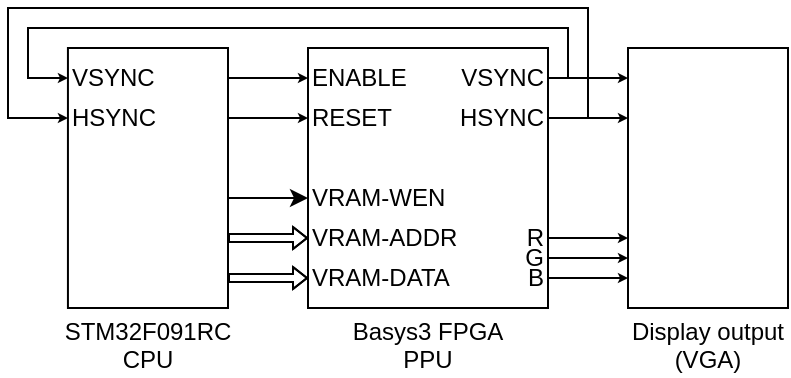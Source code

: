 <mxfile version="20.8.16" type="device" pages="3"><diagram name="level-1" id="DBE48RpXtx8JnoEt3ekA"><mxGraphModel dx="1414" dy="867" grid="1" gridSize="10" guides="1" tooltips="1" connect="1" arrows="1" fold="1" page="1" pageScale="1" pageWidth="850" pageHeight="1100" math="0" shadow="0"><root><mxCell id="0"/><mxCell id="1" parent="0"/><mxCell id="5yIttXtTu1TwYloN6E0H-1" value="Basys3 FPGA&lt;br&gt;PPU" style="rounded=0;whiteSpace=wrap;html=1;spacingLeft=-50;spacingRight=-50;spacing=0;labelPosition=center;verticalLabelPosition=bottom;align=center;verticalAlign=top;" parent="1" vertex="1"><mxGeometry x="160" y="30" width="120" height="130" as="geometry"/></mxCell><mxCell id="5yIttXtTu1TwYloN6E0H-2" value="Display output&lt;br&gt;(VGA)" style="rounded=0;whiteSpace=wrap;html=1;spacingLeft=-50;spacingRight=-50;spacing=0;labelPosition=center;verticalLabelPosition=bottom;align=center;verticalAlign=top;" parent="1" vertex="1"><mxGeometry x="320" y="30" width="80" height="130" as="geometry"/></mxCell><mxCell id="velpMuO1yKDRFmeNbPdJ-16" style="edgeStyle=orthogonalEdgeStyle;rounded=0;orthogonalLoop=1;jettySize=auto;html=1;endSize=2;" parent="1" source="5yIttXtTu1TwYloN6E0H-3" target="velpMuO1yKDRFmeNbPdJ-7" edge="1"><mxGeometry relative="1" as="geometry"><mxPoint x="150" y="50" as="targetPoint"/><Array as="points"><mxPoint x="130" y="45"/><mxPoint x="130" y="45"/></Array></mxGeometry></mxCell><mxCell id="velpMuO1yKDRFmeNbPdJ-18" style="edgeStyle=orthogonalEdgeStyle;rounded=0;orthogonalLoop=1;jettySize=auto;html=1;endSize=2;" parent="1" source="5yIttXtTu1TwYloN6E0H-3" target="velpMuO1yKDRFmeNbPdJ-9" edge="1"><mxGeometry relative="1" as="geometry"><Array as="points"><mxPoint x="140" y="65"/><mxPoint x="140" y="65"/></Array></mxGeometry></mxCell><mxCell id="KLAVmYYYXKE9ixAzbo6W-3" style="edgeStyle=orthogonalEdgeStyle;rounded=0;sketch=0;orthogonalLoop=1;jettySize=auto;html=1;shadow=0;startArrow=none;startFill=0;" parent="1" source="5yIttXtTu1TwYloN6E0H-3" target="KLAVmYYYXKE9ixAzbo6W-2" edge="1"><mxGeometry relative="1" as="geometry"><Array as="points"><mxPoint x="130" y="105"/><mxPoint x="130" y="105"/></Array></mxGeometry></mxCell><mxCell id="5yIttXtTu1TwYloN6E0H-3" value="STM32F091RC&lt;br&gt;CPU" style="rounded=0;whiteSpace=wrap;html=1;spacingLeft=-50;spacingRight=-50;spacing=0;labelPosition=center;verticalLabelPosition=bottom;align=center;verticalAlign=top;" parent="1" vertex="1"><mxGeometry x="39.97" y="30" width="80.03" height="130" as="geometry"/></mxCell><mxCell id="5yIttXtTu1TwYloN6E0H-18" value="" style="endArrow=classic;html=1;rounded=0;edgeStyle=orthogonalEdgeStyle;elbow=vertical;align=left;shape=flexArrow;width=4;startWidth=6;endWidth=6;endSize=2;startSize=3;" parent="1" source="5yIttXtTu1TwYloN6E0H-3" target="velpMuO1yKDRFmeNbPdJ-13" edge="1"><mxGeometry x="1" width="50" height="50" relative="1" as="geometry"><mxPoint x="110" y="370" as="sourcePoint"/><mxPoint x="220" y="390" as="targetPoint"/><Array as="points"><mxPoint x="140" y="145"/><mxPoint x="140" y="145"/></Array><mxPoint as="offset"/></mxGeometry></mxCell><mxCell id="velpMuO1yKDRFmeNbPdJ-4" value="VSYNC" style="text;html=1;strokeColor=none;fillColor=none;align=left;verticalAlign=middle;whiteSpace=wrap;rounded=0;spacing=0;spacingRight=0;spacingLeft=2;" parent="1" vertex="1"><mxGeometry x="39.97" y="40" width="10" height="10" as="geometry"/></mxCell><mxCell id="velpMuO1yKDRFmeNbPdJ-5" value="HSYNC" style="text;html=1;strokeColor=none;fillColor=none;align=left;verticalAlign=middle;whiteSpace=wrap;rounded=0;spacing=0;spacingRight=0;spacingLeft=2;" parent="1" vertex="1"><mxGeometry x="39.97" y="60" width="10" height="10" as="geometry"/></mxCell><mxCell id="velpMuO1yKDRFmeNbPdJ-19" style="edgeStyle=orthogonalEdgeStyle;rounded=0;orthogonalLoop=1;jettySize=auto;html=1;endSize=2;" parent="1" source="velpMuO1yKDRFmeNbPdJ-6" target="5yIttXtTu1TwYloN6E0H-2" edge="1"><mxGeometry relative="1" as="geometry"><Array as="points"><mxPoint x="310" y="45"/><mxPoint x="310" y="45"/></Array></mxGeometry></mxCell><mxCell id="velpMuO1yKDRFmeNbPdJ-24" style="edgeStyle=orthogonalEdgeStyle;rounded=0;orthogonalLoop=1;jettySize=auto;html=1;entryX=0;entryY=0.5;entryDx=0;entryDy=0;endSize=2;" parent="1" source="velpMuO1yKDRFmeNbPdJ-6" target="velpMuO1yKDRFmeNbPdJ-4" edge="1"><mxGeometry relative="1" as="geometry"><Array as="points"><mxPoint x="290" y="45"/><mxPoint x="290" y="20"/><mxPoint x="20" y="20"/><mxPoint x="20" y="45"/></Array></mxGeometry></mxCell><mxCell id="velpMuO1yKDRFmeNbPdJ-6" value="VSYNC" style="text;html=1;strokeColor=none;fillColor=none;align=right;verticalAlign=middle;whiteSpace=wrap;rounded=0;spacing=0;spacingRight=2;" parent="1" vertex="1"><mxGeometry x="270" y="40" width="10" height="10" as="geometry"/></mxCell><mxCell id="velpMuO1yKDRFmeNbPdJ-7" value="ENABLE" style="text;html=1;strokeColor=none;fillColor=none;align=left;verticalAlign=middle;whiteSpace=wrap;rounded=0;spacing=0;spacingRight=-50;spacingLeft=2;" parent="1" vertex="1"><mxGeometry x="160" y="40" height="10" as="geometry"/></mxCell><mxCell id="velpMuO1yKDRFmeNbPdJ-20" style="edgeStyle=orthogonalEdgeStyle;rounded=0;orthogonalLoop=1;jettySize=auto;html=1;endSize=2;" parent="1" source="velpMuO1yKDRFmeNbPdJ-8" target="5yIttXtTu1TwYloN6E0H-2" edge="1"><mxGeometry relative="1" as="geometry"><Array as="points"><mxPoint x="300" y="65"/><mxPoint x="300" y="65"/></Array></mxGeometry></mxCell><mxCell id="velpMuO1yKDRFmeNbPdJ-25" style="edgeStyle=orthogonalEdgeStyle;rounded=0;orthogonalLoop=1;jettySize=auto;html=1;entryX=0;entryY=0.5;entryDx=0;entryDy=0;endSize=2;" parent="1" source="velpMuO1yKDRFmeNbPdJ-8" target="velpMuO1yKDRFmeNbPdJ-5" edge="1"><mxGeometry relative="1" as="geometry"><Array as="points"><mxPoint x="300" y="65"/><mxPoint x="300" y="10"/><mxPoint x="10" y="10"/><mxPoint x="10" y="65"/></Array></mxGeometry></mxCell><mxCell id="velpMuO1yKDRFmeNbPdJ-8" value="HSYNC" style="text;html=1;strokeColor=none;fillColor=none;align=right;verticalAlign=middle;whiteSpace=wrap;rounded=0;spacing=0;spacingRight=2;" parent="1" vertex="1"><mxGeometry x="270" y="60" width="10" height="10" as="geometry"/></mxCell><mxCell id="velpMuO1yKDRFmeNbPdJ-9" value="RESET" style="text;html=1;strokeColor=none;fillColor=none;align=left;verticalAlign=middle;whiteSpace=wrap;rounded=0;spacing=0;spacingRight=-50;spacingLeft=2;" parent="1" vertex="1"><mxGeometry x="160" y="60" height="10" as="geometry"/></mxCell><mxCell id="velpMuO1yKDRFmeNbPdJ-22" style="edgeStyle=orthogonalEdgeStyle;rounded=0;orthogonalLoop=1;jettySize=auto;html=1;endSize=2;" parent="1" source="velpMuO1yKDRFmeNbPdJ-10" target="5yIttXtTu1TwYloN6E0H-2" edge="1"><mxGeometry relative="1" as="geometry"><Array as="points"><mxPoint x="300" y="135"/><mxPoint x="300" y="135"/></Array></mxGeometry></mxCell><mxCell id="velpMuO1yKDRFmeNbPdJ-10" value="G" style="text;html=1;strokeColor=none;fillColor=none;align=right;verticalAlign=middle;whiteSpace=wrap;rounded=0;spacing=0;spacingRight=2;" parent="1" vertex="1"><mxGeometry x="270" y="130" width="10" height="10" as="geometry"/></mxCell><mxCell id="velpMuO1yKDRFmeNbPdJ-11" value="VRAM-ADDR" style="text;html=1;strokeColor=none;fillColor=none;align=left;verticalAlign=middle;whiteSpace=wrap;rounded=0;spacing=0;spacingRight=-100;spacingLeft=2;" parent="1" vertex="1"><mxGeometry x="160" y="120" height="10" as="geometry"/></mxCell><mxCell id="velpMuO1yKDRFmeNbPdJ-23" style="edgeStyle=orthogonalEdgeStyle;rounded=0;orthogonalLoop=1;jettySize=auto;html=1;endSize=2;" parent="1" source="velpMuO1yKDRFmeNbPdJ-12" target="5yIttXtTu1TwYloN6E0H-2" edge="1"><mxGeometry relative="1" as="geometry"><Array as="points"><mxPoint x="300" y="145"/><mxPoint x="300" y="145"/></Array></mxGeometry></mxCell><mxCell id="velpMuO1yKDRFmeNbPdJ-12" value="B" style="text;html=1;strokeColor=none;fillColor=none;align=right;verticalAlign=middle;whiteSpace=wrap;rounded=0;spacing=0;spacingRight=2;" parent="1" vertex="1"><mxGeometry x="270" y="140" width="10" height="10" as="geometry"/></mxCell><mxCell id="velpMuO1yKDRFmeNbPdJ-13" value="VRAM-DATA" style="text;html=1;strokeColor=none;fillColor=none;align=left;verticalAlign=middle;whiteSpace=wrap;rounded=0;spacing=0;spacingRight=-100;spacingLeft=2;" parent="1" vertex="1"><mxGeometry x="160" y="140" height="10" as="geometry"/></mxCell><mxCell id="velpMuO1yKDRFmeNbPdJ-21" style="edgeStyle=orthogonalEdgeStyle;rounded=0;orthogonalLoop=1;jettySize=auto;html=1;endSize=2;" parent="1" source="velpMuO1yKDRFmeNbPdJ-14" target="5yIttXtTu1TwYloN6E0H-2" edge="1"><mxGeometry relative="1" as="geometry"><Array as="points"><mxPoint x="300" y="125"/><mxPoint x="300" y="125"/></Array></mxGeometry></mxCell><mxCell id="velpMuO1yKDRFmeNbPdJ-14" value="R" style="text;html=1;strokeColor=none;fillColor=none;align=right;verticalAlign=middle;whiteSpace=wrap;rounded=0;spacing=0;spacingRight=2;" parent="1" vertex="1"><mxGeometry x="270" y="120" width="10" height="10" as="geometry"/></mxCell><mxCell id="velpMuO1yKDRFmeNbPdJ-15" value="" style="endArrow=classic;html=1;rounded=0;edgeStyle=orthogonalEdgeStyle;elbow=vertical;align=left;shape=flexArrow;width=4;startWidth=6;endWidth=6;endSize=2;startSize=3;" parent="1" source="5yIttXtTu1TwYloN6E0H-3" target="velpMuO1yKDRFmeNbPdJ-11" edge="1"><mxGeometry x="1" width="50" height="50" relative="1" as="geometry"><mxPoint x="130.0" y="105.0" as="sourcePoint"/><mxPoint x="170.0" y="105.0" as="targetPoint"/><Array as="points"><mxPoint x="140" y="125"/><mxPoint x="140" y="125"/></Array><mxPoint as="offset"/></mxGeometry></mxCell><mxCell id="KLAVmYYYXKE9ixAzbo6W-2" value="VRAM-WEN" style="text;html=1;strokeColor=none;fillColor=none;align=left;verticalAlign=middle;whiteSpace=wrap;rounded=0;spacing=0;spacingRight=-100;spacingLeft=2;" parent="1" vertex="1"><mxGeometry x="160" y="100" height="10" as="geometry"/></mxCell></root></mxGraphModel></diagram><diagram id="MdQQJuunD4ehtDpxKxax" name="level-2"><mxGraphModel dx="975" dy="598" grid="1" gridSize="10" guides="1" tooltips="1" connect="1" arrows="1" fold="1" page="1" pageScale="1" pageWidth="850" pageHeight="1100" math="0" shadow="0"><root><mxCell id="0"/><mxCell id="1" parent="0"/><mxCell id="5Cf9vH4vzOKvy5ulrHjL-83" value="pipeline stage 1 (2 CLK)" style="endArrow=none;html=1;rounded=0;shadow=0;dashed=1;sketch=0;labelPosition=right;verticalLabelPosition=middle;align=right;verticalAlign=bottom;opacity=50;" parent="1" edge="1"><mxGeometry x="1" width="50" height="50" relative="1" as="geometry"><mxPoint y="130" as="sourcePoint"/><mxPoint x="620" y="130" as="targetPoint"/><mxPoint as="offset"/></mxGeometry></mxCell><mxCell id="5Cf9vH4vzOKvy5ulrHjL-87" value="pipeline stage 2 (1 CLK)" style="endArrow=none;html=1;rounded=0;shadow=0;dashed=1;sketch=0;labelPosition=right;verticalLabelPosition=middle;align=right;verticalAlign=bottom;opacity=50;" parent="1" edge="1"><mxGeometry x="1" width="50" height="50" relative="1" as="geometry"><mxPoint y="370" as="sourcePoint"/><mxPoint x="620" y="370" as="targetPoint"/><mxPoint as="offset"/></mxGeometry></mxCell><mxCell id="NryI2nnm7culigx5ueKd-5" value="pipeline stage 2 (2 CLK)" style="endArrow=none;html=1;rounded=0;shadow=0;dashed=1;sketch=0;labelPosition=right;verticalLabelPosition=middle;align=right;verticalAlign=bottom;opacity=50;" parent="1" edge="1"><mxGeometry x="1" width="50" height="50" relative="1" as="geometry"><mxPoint y="220" as="sourcePoint"/><mxPoint x="620" y="220" as="targetPoint"/><mxPoint as="offset"/></mxGeometry></mxCell><mxCell id="5Cf9vH4vzOKvy5ulrHjL-67" value="sprite info" style="edgeStyle=orthogonalEdgeStyle;rounded=0;sketch=0;orthogonalLoop=1;jettySize=auto;html=1;shadow=0;startArrow=none;startFill=0;verticalAlign=bottom;spacingBottom=8;" parent="1" source="5Cf9vH4vzOKvy5ulrHjL-41" target="5Cf9vH4vzOKvy5ulrHjL-53" edge="1"><mxGeometry x="1" relative="1" as="geometry"><mxPoint as="offset"/></mxGeometry></mxCell><mxCell id="5Cf9vH4vzOKvy5ulrHjL-75" value="TMM" style="edgeStyle=orthogonalEdgeStyle;shape=flexArrow;rounded=0;sketch=0;orthogonalLoop=1;jettySize=auto;html=1;shadow=0;startArrow=block;startFill=0;endArrow=none;endFill=0;" parent="1" source="5Cf9vH4vzOKvy5ulrHjL-53" target="5Cf9vH4vzOKvy5ulrHjL-40" edge="1"><mxGeometry relative="1" as="geometry"><Array as="points"><mxPoint x="340" y="180"/><mxPoint x="340" y="180"/></Array><mxPoint as="offset"/></mxGeometry></mxCell><mxCell id="5Cf9vH4vzOKvy5ulrHjL-41" value="Background sprite info" style="rounded=0;whiteSpace=wrap;html=1;" parent="1" vertex="1"><mxGeometry x="230" y="40" width="80" height="80" as="geometry"/></mxCell><mxCell id="5Cf9vH4vzOKvy5ulrHjL-65" value="sprite info" style="edgeStyle=orthogonalEdgeStyle;rounded=0;sketch=0;orthogonalLoop=1;jettySize=auto;html=1;shadow=0;startArrow=none;startFill=0;verticalAlign=bottom;spacingBottom=8;" parent="1" source="5Cf9vH4vzOKvy5ulrHjL-43" target="5Cf9vH4vzOKvy5ulrHjL-57" edge="1"><mxGeometry x="1" relative="1" as="geometry"><mxPoint as="offset"/></mxGeometry></mxCell><mxCell id="5Cf9vH4vzOKvy5ulrHjL-73" value="TMM" style="edgeStyle=orthogonalEdgeStyle;rounded=0;sketch=0;orthogonalLoop=1;jettySize=auto;html=1;shadow=0;startArrow=none;startFill=0;shape=flexArrow;dashed=1;" parent="1" source="NryI2nnm7culigx5ueKd-3" target="5Cf9vH4vzOKvy5ulrHjL-57" edge="1"><mxGeometry relative="1" as="geometry"><Array as="points"><mxPoint x="100" y="180"/><mxPoint x="100" y="180"/></Array><mxPoint x="360" y="-20" as="sourcePoint"/></mxGeometry></mxCell><mxCell id="5Cf9vH4vzOKvy5ulrHjL-43" value="Foreground sprite info" style="rounded=0;whiteSpace=wrap;html=1;" parent="1" vertex="1"><mxGeometry x="140" y="40" width="80" height="40" as="geometry"/></mxCell><mxCell id="5Cf9vH4vzOKvy5ulrHjL-70" value="global palette index" style="edgeStyle=orthogonalEdgeStyle;rounded=0;sketch=0;orthogonalLoop=1;jettySize=auto;html=1;shadow=0;startArrow=none;startFill=0;" parent="1" source="5Cf9vH4vzOKvy5ulrHjL-44" target="5Cf9vH4vzOKvy5ulrHjL-48" edge="1"><mxGeometry relative="1" as="geometry"/></mxCell><mxCell id="5Cf9vH4vzOKvy5ulrHjL-44" value="Compositor" style="rounded=0;whiteSpace=wrap;html=1;" parent="1" vertex="1"><mxGeometry x="230" y="240" width="80" height="40" as="geometry"/></mxCell><mxCell id="rq75ds9a1dO3QxOp4wKL-1" style="edgeStyle=orthogonalEdgeStyle;rounded=0;sketch=0;orthogonalLoop=1;jettySize=auto;html=1;shadow=0;startArrow=none;startFill=0;" parent="1" source="5Cf9vH4vzOKvy5ulrHjL-45" target="5Cf9vH4vzOKvy5ulrHjL-43" edge="1"><mxGeometry relative="1" as="geometry"><Array as="points"><mxPoint x="250" y="460"/><mxPoint x="10" y="460"/><mxPoint x="10" y="20"/><mxPoint x="180" y="20"/></Array></mxGeometry></mxCell><mxCell id="rq75ds9a1dO3QxOp4wKL-2" style="edgeStyle=orthogonalEdgeStyle;rounded=0;sketch=0;orthogonalLoop=1;jettySize=auto;html=1;shadow=0;startArrow=none;startFill=0;" parent="1" source="5Cf9vH4vzOKvy5ulrHjL-45" target="5Cf9vH4vzOKvy5ulrHjL-41" edge="1"><mxGeometry relative="1" as="geometry"><Array as="points"><mxPoint x="250" y="460"/><mxPoint x="10" y="460"/><mxPoint x="10" y="20"/><mxPoint x="270" y="20"/></Array></mxGeometry></mxCell><mxCell id="rq75ds9a1dO3QxOp4wKL-5" value="VGA signal" style="edgeStyle=orthogonalEdgeStyle;rounded=0;sketch=0;orthogonalLoop=1;jettySize=auto;html=1;shadow=0;startArrow=none;startFill=0;" parent="1" source="5Cf9vH4vzOKvy5ulrHjL-45" edge="1"><mxGeometry relative="1" as="geometry"><mxPoint x="290" y="480" as="targetPoint"/><Array as="points"><mxPoint x="290" y="480"/></Array><mxPoint as="offset"/></mxGeometry></mxCell><mxCell id="5Cf9vH4vzOKvy5ulrHjL-45" value="VGA signal generator" style="rounded=0;whiteSpace=wrap;html=1;" parent="1" vertex="1"><mxGeometry x="230" y="400" width="80" height="40" as="geometry"/></mxCell><mxCell id="5Cf9vH4vzOKvy5ulrHjL-71" style="edgeStyle=orthogonalEdgeStyle;rounded=0;sketch=0;orthogonalLoop=1;jettySize=auto;html=1;shadow=0;startArrow=none;startFill=0;" parent="1" source="5Cf9vH4vzOKvy5ulrHjL-48" target="5Cf9vH4vzOKvy5ulrHjL-45" edge="1"><mxGeometry relative="1" as="geometry"/></mxCell><mxCell id="5Cf9vH4vzOKvy5ulrHjL-72" value="rgb value" style="edgeStyle=orthogonalEdgeStyle;rounded=0;sketch=0;orthogonalLoop=1;jettySize=auto;html=1;shadow=0;startArrow=none;startFill=0;" parent="1" source="5Cf9vH4vzOKvy5ulrHjL-48" target="5Cf9vH4vzOKvy5ulrHjL-45" edge="1"><mxGeometry relative="1" as="geometry"/></mxCell><mxCell id="5Cf9vH4vzOKvy5ulrHjL-81" value="PAL" style="edgeStyle=orthogonalEdgeStyle;shape=flexArrow;rounded=0;sketch=0;orthogonalLoop=1;jettySize=auto;html=1;shadow=0;startArrow=block;startFill=0;" parent="1" source="5Cf9vH4vzOKvy5ulrHjL-48" target="5Cf9vH4vzOKvy5ulrHjL-40" edge="1"><mxGeometry relative="1" as="geometry"><Array as="points"><mxPoint x="350" y="340"/><mxPoint x="350" y="340"/></Array></mxGeometry></mxCell><mxCell id="5Cf9vH4vzOKvy5ulrHjL-48" value="Palette lookup" style="rounded=0;whiteSpace=wrap;html=1;" parent="1" vertex="1"><mxGeometry x="230" y="320" width="80" height="40" as="geometry"/></mxCell><mxCell id="5Cf9vH4vzOKvy5ulrHjL-69" style="edgeStyle=orthogonalEdgeStyle;rounded=0;sketch=0;orthogonalLoop=1;jettySize=auto;html=1;shadow=0;startArrow=none;startFill=0;" parent="1" source="5Cf9vH4vzOKvy5ulrHjL-53" target="5Cf9vH4vzOKvy5ulrHjL-44" edge="1"><mxGeometry relative="1" as="geometry"/></mxCell><mxCell id="5Cf9vH4vzOKvy5ulrHjL-79" value="BAM" style="edgeStyle=orthogonalEdgeStyle;shape=flexArrow;rounded=0;sketch=0;orthogonalLoop=1;jettySize=auto;html=1;shadow=0;startArrow=none;startFill=0;" parent="1" source="5Cf9vH4vzOKvy5ulrHjL-40" target="5Cf9vH4vzOKvy5ulrHjL-41" edge="1"><mxGeometry relative="1" as="geometry"><Array as="points"><mxPoint x="330" y="60"/><mxPoint x="330" y="60"/></Array></mxGeometry></mxCell><mxCell id="5Cf9vH4vzOKvy5ulrHjL-80" value="BAX" style="edgeStyle=orthogonalEdgeStyle;shape=flexArrow;rounded=0;sketch=0;orthogonalLoop=1;jettySize=auto;html=1;shadow=0;startArrow=block;startFill=0;" parent="1" source="5Cf9vH4vzOKvy5ulrHjL-41" target="5Cf9vH4vzOKvy5ulrHjL-40" edge="1"><mxGeometry relative="1" as="geometry"><Array as="points"><mxPoint x="350" y="100"/><mxPoint x="350" y="100"/></Array></mxGeometry></mxCell><mxCell id="5Cf9vH4vzOKvy5ulrHjL-53" value="Sprite render" style="rounded=0;whiteSpace=wrap;html=1;" parent="1" vertex="1"><mxGeometry x="230" y="160" width="80" height="40" as="geometry"/></mxCell><mxCell id="5Cf9vH4vzOKvy5ulrHjL-68" value="pixel data" style="edgeStyle=orthogonalEdgeStyle;rounded=0;sketch=0;orthogonalLoop=1;jettySize=auto;html=1;shadow=0;startArrow=none;startFill=0;" parent="1" source="5Cf9vH4vzOKvy5ulrHjL-57" target="5Cf9vH4vzOKvy5ulrHjL-44" edge="1"><mxGeometry x="-0.2" relative="1" as="geometry"><Array as="points"><mxPoint x="210" y="210"/><mxPoint x="270" y="210"/></Array><mxPoint as="offset"/></mxGeometry></mxCell><mxCell id="5Cf9vH4vzOKvy5ulrHjL-74" value="FAM" style="edgeStyle=orthogonalEdgeStyle;shape=flexArrow;rounded=0;sketch=0;orthogonalLoop=1;jettySize=auto;html=1;shadow=0;startArrow=block;startFill=0;" parent="1" source="5Cf9vH4vzOKvy5ulrHjL-43" target="NryI2nnm7culigx5ueKd-3" edge="1"><mxGeometry relative="1" as="geometry"><Array as="points"><mxPoint x="80" y="60"/><mxPoint x="80" y="60"/></Array><mxPoint x="360" y="-100" as="targetPoint"/></mxGeometry></mxCell><mxCell id="5Cf9vH4vzOKvy5ulrHjL-57" value="Sprite render" style="rounded=0;whiteSpace=wrap;html=1;" parent="1" vertex="1"><mxGeometry x="140" y="160" width="80" height="40" as="geometry"/></mxCell><mxCell id="5Cf9vH4vzOKvy5ulrHjL-76" value="TMM" style="edgeStyle=orthogonalEdgeStyle;shape=flexArrow;rounded=0;sketch=0;orthogonalLoop=1;jettySize=auto;html=1;shadow=0;startArrow=block;startFill=0;endArrow=none;endFill=0;" parent="1" source="5Cf9vH4vzOKvy5ulrHjL-61" target="5Cf9vH4vzOKvy5ulrHjL-40" edge="1"><mxGeometry relative="1" as="geometry"><Array as="points"><mxPoint x="480" y="180"/><mxPoint x="480" y="180"/></Array></mxGeometry></mxCell><mxCell id="5Cf9vH4vzOKvy5ulrHjL-61" value="Tilemap memory" style="rounded=0;whiteSpace=wrap;html=1;" parent="1" vertex="1"><mxGeometry x="500" y="160" width="120" height="40" as="geometry"/></mxCell><mxCell id="5Cf9vH4vzOKvy5ulrHjL-78" value="BAM" style="edgeStyle=orthogonalEdgeStyle;shape=flexArrow;rounded=0;sketch=0;orthogonalLoop=1;jettySize=auto;html=1;shadow=0;startArrow=none;startFill=0;" parent="1" source="5Cf9vH4vzOKvy5ulrHjL-40" target="5Cf9vH4vzOKvy5ulrHjL-63" edge="1"><mxGeometry relative="1" as="geometry"><Array as="points"><mxPoint x="450" y="60"/><mxPoint x="450" y="60"/></Array></mxGeometry></mxCell><mxCell id="5Cf9vH4vzOKvy5ulrHjL-63" value="Background attribute memory" style="rounded=0;whiteSpace=wrap;html=1;" parent="1" vertex="1"><mxGeometry x="500" y="40" width="120" height="40" as="geometry"/></mxCell><mxCell id="rq75ds9a1dO3QxOp4wKL-3" value="screen position" style="text;html=1;strokeColor=none;fillColor=none;align=center;verticalAlign=middle;whiteSpace=wrap;rounded=0;labelBackgroundColor=default;" parent="1" vertex="1"><mxGeometry x="150" y="450" width="100" height="20" as="geometry"/></mxCell><mxCell id="5Cf9vH4vzOKvy5ulrHjL-40" value="PPU RAM bus" style="rounded=0;whiteSpace=wrap;html=1;verticalAlign=top;horizontal=0;direction=west;align=right;spacingTop=0;spacingRight=8;" parent="1" vertex="1"><mxGeometry x="390" y="40" width="30" height="320" as="geometry"/></mxCell><mxCell id="NryI2nnm7culigx5ueKd-3" value="PPU RAM bus" style="rounded=0;whiteSpace=wrap;html=1;verticalAlign=top;horizontal=0;direction=west;align=right;spacingTop=0;spacingRight=8;" parent="1" vertex="1"><mxGeometry x="30" y="40" width="30" height="160" as="geometry"/></mxCell></root></mxGraphModel></diagram><diagram id="lj51MlK96fuJFRP7cw84" name="level-3"><mxGraphModel dx="1414" dy="867" grid="1" gridSize="10" guides="1" tooltips="1" connect="1" arrows="1" fold="1" page="1" pageScale="1" pageWidth="850" pageHeight="1100" math="0" shadow="0"><root><mxCell id="0"/><mxCell id="1" parent="0"/><mxCell id="9ODFVnU23KS44HdE9Q74-25" style="edgeStyle=orthogonalEdgeStyle;rounded=0;orthogonalLoop=1;jettySize=auto;html=1;" parent="1" source="RpbNCyJe_ohjGMJJr0fz-2" edge="1"><mxGeometry relative="1" as="geometry"><mxPoint x="200" y="60" as="targetPoint"/></mxGeometry></mxCell><mxCell id="RpbNCyJe_ohjGMJJr0fz-2" value="CLK&lt;br&gt;(100MHz)" style="rounded=0;whiteSpace=wrap;html=1;" parent="1" vertex="1"><mxGeometry x="40" y="40" width="80" height="40" as="geometry"/></mxCell><mxCell id="RpbNCyJe_ohjGMJJr0fz-6" value="Picture adder" style="rounded=0;whiteSpace=wrap;html=1;spacingLeft=-50;spacingRight=-50;labelPosition=center;verticalLabelPosition=bottom;align=center;verticalAlign=top;spacing=0;" parent="1" vertex="1"><mxGeometry x="70" y="570" width="90" height="50" as="geometry"/></mxCell><mxCell id="RpbNCyJe_ohjGMJJr0fz-9" value="BAM" style="rounded=0;whiteSpace=wrap;html=1;verticalAlign=top;spacingLeft=-50;spacingRight=-50;labelPosition=center;verticalLabelPosition=bottom;align=center;spacing=0;" parent="1" vertex="1"><mxGeometry x="605" y="480" width="70" height="20" as="geometry"/></mxCell><mxCell id="RpbNCyJe_ohjGMJJr0fz-10" value="FAM" style="rounded=0;whiteSpace=wrap;html=1;verticalAlign=top;spacingLeft=-50;spacingRight=-50;labelPosition=center;verticalLabelPosition=bottom;align=center;spacing=0;" parent="1" vertex="1"><mxGeometry x="605" y="440" width="70" height="20" as="geometry"/></mxCell><mxCell id="EM9Dl4sIMjbmbU_NA9_9-40" value="Pipeline clock edge generator" style="rounded=0;whiteSpace=wrap;html=1;spacingLeft=-50;spacingRight=-50;labelPosition=center;verticalLabelPosition=bottom;align=center;verticalAlign=top;spacing=0;" parent="1" vertex="1"><mxGeometry x="460" y="430" width="80" height="120" as="geometry"/></mxCell><mxCell id="Tf6Ak-pTBCc5z1zwRQ5l-29" value="" style="group;strokeColor=none;" parent="1" vertex="1" connectable="0"><mxGeometry x="460" y="770" width="80" height="110" as="geometry"/></mxCell><mxCell id="RpbNCyJe_ohjGMJJr0fz-3" value="VGA signal generator" style="rounded=0;whiteSpace=wrap;html=1;spacingLeft=-50;spacingRight=-50;verticalAlign=top;labelPosition=center;verticalLabelPosition=bottom;align=center;spacing=0;" parent="Tf6Ak-pTBCc5z1zwRQ5l-29" vertex="1"><mxGeometry width="80" height="110" as="geometry"/></mxCell><mxCell id="EM9Dl4sIMjbmbU_NA9_9-6" value="X" style="text;html=1;strokeColor=none;fillColor=none;align=right;verticalAlign=middle;whiteSpace=wrap;rounded=0;spacing=0;spacingRight=2;" parent="Tf6Ak-pTBCc5z1zwRQ5l-29" vertex="1"><mxGeometry x="80" y="10" height="10" as="geometry"/></mxCell><mxCell id="EM9Dl4sIMjbmbU_NA9_9-7" value="Y" style="text;html=1;strokeColor=none;fillColor=none;align=right;verticalAlign=middle;whiteSpace=wrap;rounded=0;spacing=0;spacingRight=2;" parent="Tf6Ak-pTBCc5z1zwRQ5l-29" vertex="1"><mxGeometry x="80" y="20" height="10" as="geometry"/></mxCell><mxCell id="EM9Dl4sIMjbmbU_NA9_9-8" value="R" style="text;html=1;strokeColor=none;fillColor=none;align=right;verticalAlign=middle;whiteSpace=wrap;rounded=0;spacing=0;spacingRight=2;" parent="Tf6Ak-pTBCc5z1zwRQ5l-29" vertex="1"><mxGeometry x="80" y="40" height="10" as="geometry"/></mxCell><mxCell id="EM9Dl4sIMjbmbU_NA9_9-9" value="G" style="text;html=1;strokeColor=none;fillColor=none;align=right;verticalAlign=middle;whiteSpace=wrap;rounded=0;spacing=0;spacingRight=2;" parent="Tf6Ak-pTBCc5z1zwRQ5l-29" vertex="1"><mxGeometry x="80" y="50" height="10" as="geometry"/></mxCell><mxCell id="EM9Dl4sIMjbmbU_NA9_9-10" value="B" style="text;html=1;strokeColor=none;fillColor=none;align=right;verticalAlign=middle;whiteSpace=wrap;rounded=0;spacing=0;spacingRight=2;" parent="Tf6Ak-pTBCc5z1zwRQ5l-29" vertex="1"><mxGeometry x="80" y="60" height="10" as="geometry"/></mxCell><mxCell id="EM9Dl4sIMjbmbU_NA9_9-11" value="VSYNC" style="text;html=1;strokeColor=none;fillColor=none;align=right;verticalAlign=middle;whiteSpace=wrap;rounded=0;spacing=0;spacingRight=2;" parent="Tf6Ak-pTBCc5z1zwRQ5l-29" vertex="1"><mxGeometry x="80" y="80" height="10" as="geometry"/></mxCell><mxCell id="EM9Dl4sIMjbmbU_NA9_9-12" value="HSYNC" style="text;html=1;strokeColor=none;fillColor=none;align=right;verticalAlign=middle;whiteSpace=wrap;rounded=0;spacing=0;spacingRight=2;" parent="Tf6Ak-pTBCc5z1zwRQ5l-29" vertex="1"><mxGeometry x="80" y="90" height="10" as="geometry"/></mxCell><mxCell id="EM9Dl4sIMjbmbU_NA9_9-13" value="CLK" style="text;html=1;strokeColor=none;fillColor=none;align=left;verticalAlign=middle;whiteSpace=wrap;rounded=0;spacing=0;spacingRight=0;spacingLeft=2;" parent="Tf6Ak-pTBCc5z1zwRQ5l-29" vertex="1"><mxGeometry y="10" height="10" as="geometry"/></mxCell><mxCell id="EM9Dl4sIMjbmbU_NA9_9-14" value="R" style="text;html=1;strokeColor=none;fillColor=none;align=left;verticalAlign=middle;whiteSpace=wrap;rounded=0;spacing=0;spacingRight=0;spacingLeft=2;" parent="Tf6Ak-pTBCc5z1zwRQ5l-29" vertex="1"><mxGeometry y="30" height="10" as="geometry"/></mxCell><mxCell id="EM9Dl4sIMjbmbU_NA9_9-15" value="G" style="text;html=1;strokeColor=none;fillColor=none;align=left;verticalAlign=middle;whiteSpace=wrap;rounded=0;spacing=0;spacingRight=0;spacingLeft=2;" parent="Tf6Ak-pTBCc5z1zwRQ5l-29" vertex="1"><mxGeometry y="40" height="10" as="geometry"/></mxCell><mxCell id="EM9Dl4sIMjbmbU_NA9_9-16" value="B" style="text;html=1;strokeColor=none;fillColor=none;align=left;verticalAlign=middle;whiteSpace=wrap;rounded=0;spacing=0;spacingRight=0;spacingLeft=2;" parent="Tf6Ak-pTBCc5z1zwRQ5l-29" vertex="1"><mxGeometry y="50" height="10" as="geometry"/></mxCell><mxCell id="Tf6Ak-pTBCc5z1zwRQ5l-30" value="" style="group" parent="1" vertex="1" connectable="0"><mxGeometry x="480" y="20" width="80" height="110" as="geometry"/></mxCell><mxCell id="RpbNCyJe_ohjGMJJr0fz-12" value="Palette lookup" style="rounded=0;whiteSpace=wrap;html=1;verticalAlign=top;spacingLeft=-50;spacingRight=-50;labelPosition=center;verticalLabelPosition=bottom;align=center;spacing=0;" parent="Tf6Ak-pTBCc5z1zwRQ5l-30" vertex="1"><mxGeometry width="80" height="110" as="geometry"/></mxCell><mxCell id="EM9Dl4sIMjbmbU_NA9_9-19" value="CLK" style="text;html=1;strokeColor=none;fillColor=none;align=left;verticalAlign=middle;whiteSpace=wrap;rounded=0;spacing=0;spacingRight=0;spacingLeft=2;" parent="Tf6Ak-pTBCc5z1zwRQ5l-30" vertex="1"><mxGeometry y="8" height="10" as="geometry"/></mxCell><mxCell id="EM9Dl4sIMjbmbU_NA9_9-20" value="CIDX" style="text;html=1;strokeColor=none;fillColor=none;align=left;verticalAlign=middle;whiteSpace=wrap;rounded=0;spacing=0;spacingRight=0;spacingLeft=2;" parent="Tf6Ak-pTBCc5z1zwRQ5l-30" vertex="1"><mxGeometry y="30" height="10" as="geometry"/></mxCell><mxCell id="EM9Dl4sIMjbmbU_NA9_9-21" value="WEN" style="text;html=1;strokeColor=none;fillColor=none;align=left;verticalAlign=middle;whiteSpace=wrap;rounded=0;spacing=0;spacingRight=0;spacingLeft=2;" parent="Tf6Ak-pTBCc5z1zwRQ5l-30" vertex="1"><mxGeometry y="50" height="10" as="geometry"/></mxCell><mxCell id="EM9Dl4sIMjbmbU_NA9_9-22" value="R" style="text;html=1;strokeColor=none;fillColor=none;align=left;verticalAlign=middle;whiteSpace=wrap;rounded=0;spacing=0;spacingRight=0;spacingLeft=2;" parent="Tf6Ak-pTBCc5z1zwRQ5l-30" vertex="1"><mxGeometry y="70" height="10" as="geometry"/></mxCell><mxCell id="EM9Dl4sIMjbmbU_NA9_9-23" value="G" style="text;html=1;strokeColor=none;fillColor=none;align=left;verticalAlign=middle;whiteSpace=wrap;rounded=0;spacing=0;spacingRight=0;spacingLeft=2;" parent="Tf6Ak-pTBCc5z1zwRQ5l-30" vertex="1"><mxGeometry y="80" height="10" as="geometry"/></mxCell><mxCell id="EM9Dl4sIMjbmbU_NA9_9-24" value="B" style="text;html=1;strokeColor=none;fillColor=none;align=left;verticalAlign=middle;whiteSpace=wrap;rounded=0;spacing=0;spacingRight=0;spacingLeft=2;" parent="Tf6Ak-pTBCc5z1zwRQ5l-30" vertex="1"><mxGeometry y="90" height="10" as="geometry"/></mxCell><mxCell id="EM9Dl4sIMjbmbU_NA9_9-28" value="R" style="text;html=1;strokeColor=none;fillColor=none;align=right;verticalAlign=middle;whiteSpace=wrap;rounded=0;spacing=0;spacingRight=2;" parent="Tf6Ak-pTBCc5z1zwRQ5l-30" vertex="1"><mxGeometry x="80" y="70" height="10" as="geometry"/></mxCell><mxCell id="EM9Dl4sIMjbmbU_NA9_9-29" value="G" style="text;html=1;strokeColor=none;fillColor=none;align=right;verticalAlign=middle;whiteSpace=wrap;rounded=0;spacing=0;spacingRight=2;" parent="Tf6Ak-pTBCc5z1zwRQ5l-30" vertex="1"><mxGeometry x="80" y="80" height="10" as="geometry"/></mxCell><mxCell id="EM9Dl4sIMjbmbU_NA9_9-30" value="B" style="text;html=1;strokeColor=none;fillColor=none;align=right;verticalAlign=middle;whiteSpace=wrap;rounded=0;spacing=0;spacingRight=2;" parent="Tf6Ak-pTBCc5z1zwRQ5l-30" vertex="1"><mxGeometry x="80" y="90" height="10" as="geometry"/></mxCell><mxCell id="Tf6Ak-pTBCc5z1zwRQ5l-34" value="" style="group" parent="1" vertex="1" connectable="0"><mxGeometry x="240" y="80" width="80" height="160" as="geometry"/></mxCell><mxCell id="9ODFVnU23KS44HdE9Q74-1" value="Adress bus" style="rounded=0;whiteSpace=wrap;html=1;spacingLeft=-50;spacingRight=-50;labelPosition=center;verticalLabelPosition=bottom;align=center;verticalAlign=top;spacing=0;" parent="Tf6Ak-pTBCc5z1zwRQ5l-34" vertex="1"><mxGeometry width="80" height="160" as="geometry"/></mxCell><mxCell id="Tf6Ak-pTBCc5z1zwRQ5l-16" value="ADDR" style="text;html=1;strokeColor=none;fillColor=none;align=left;verticalAlign=middle;whiteSpace=wrap;rounded=0;spacing=0;spacingRight=0;spacingLeft=2;" parent="Tf6Ak-pTBCc5z1zwRQ5l-34" vertex="1"><mxGeometry y="10" height="10" as="geometry"/></mxCell><mxCell id="Tf6Ak-pTBCc5z1zwRQ5l-17" value="TMM" style="text;html=1;strokeColor=none;fillColor=none;align=right;verticalAlign=middle;whiteSpace=wrap;rounded=0;spacing=0;spacingRight=2;" parent="Tf6Ak-pTBCc5z1zwRQ5l-34" vertex="1"><mxGeometry x="80" y="10" height="10" as="geometry"/></mxCell><mxCell id="Tf6Ak-pTBCc5z1zwRQ5l-18" value="BAM" style="text;html=1;strokeColor=none;fillColor=none;align=right;verticalAlign=middle;whiteSpace=wrap;rounded=0;spacing=0;spacingRight=2;" parent="Tf6Ak-pTBCc5z1zwRQ5l-34" vertex="1"><mxGeometry x="80" y="40" height="10" as="geometry"/></mxCell><mxCell id="Tf6Ak-pTBCc5z1zwRQ5l-19" value="FAM" style="text;html=1;strokeColor=none;fillColor=none;align=right;verticalAlign=middle;whiteSpace=wrap;rounded=0;spacing=0;spacingRight=2;" parent="Tf6Ak-pTBCc5z1zwRQ5l-34" vertex="1"><mxGeometry x="80" y="70" height="10" as="geometry"/></mxCell><mxCell id="Tf6Ak-pTBCc5z1zwRQ5l-20" value="PAL" style="text;html=1;strokeColor=none;fillColor=none;align=right;verticalAlign=middle;whiteSpace=wrap;rounded=0;spacing=0;spacingRight=2;" parent="Tf6Ak-pTBCc5z1zwRQ5l-34" vertex="1"><mxGeometry x="80" y="100" height="10" as="geometry"/></mxCell><mxCell id="Tf6Ak-pTBCc5z1zwRQ5l-21" value="BAX" style="text;html=1;strokeColor=none;fillColor=none;align=right;verticalAlign=middle;whiteSpace=wrap;rounded=0;spacing=0;spacingRight=2;" parent="Tf6Ak-pTBCc5z1zwRQ5l-34" vertex="1"><mxGeometry x="80" y="130" height="10" as="geometry"/></mxCell><mxCell id="Tf6Ak-pTBCc5z1zwRQ5l-22" value="EN" style="text;html=1;strokeColor=none;fillColor=none;align=right;verticalAlign=middle;whiteSpace=wrap;rounded=0;spacing=0;spacingRight=2;" parent="Tf6Ak-pTBCc5z1zwRQ5l-34" vertex="1"><mxGeometry x="80" y="20" height="10" as="geometry"/></mxCell><mxCell id="Tf6Ak-pTBCc5z1zwRQ5l-23" value="EN" style="text;html=1;strokeColor=none;fillColor=none;align=right;verticalAlign=middle;whiteSpace=wrap;rounded=0;spacing=0;spacingRight=2;" parent="Tf6Ak-pTBCc5z1zwRQ5l-34" vertex="1"><mxGeometry x="80" y="50" height="10" as="geometry"/></mxCell><mxCell id="Tf6Ak-pTBCc5z1zwRQ5l-24" value="EN" style="text;html=1;strokeColor=none;fillColor=none;align=right;verticalAlign=middle;whiteSpace=wrap;rounded=0;spacing=0;spacingRight=2;" parent="Tf6Ak-pTBCc5z1zwRQ5l-34" vertex="1"><mxGeometry x="80" y="80" height="10" as="geometry"/></mxCell><mxCell id="Tf6Ak-pTBCc5z1zwRQ5l-25" value="EN" style="text;html=1;strokeColor=none;fillColor=none;align=right;verticalAlign=middle;whiteSpace=wrap;rounded=0;spacing=0;spacingRight=2;" parent="Tf6Ak-pTBCc5z1zwRQ5l-34" vertex="1"><mxGeometry x="80" y="110" height="10" as="geometry"/></mxCell><mxCell id="Tf6Ak-pTBCc5z1zwRQ5l-26" value="EN" style="text;html=1;strokeColor=none;fillColor=none;align=right;verticalAlign=middle;whiteSpace=wrap;rounded=0;spacing=0;spacingRight=2;" parent="Tf6Ak-pTBCc5z1zwRQ5l-34" vertex="1"><mxGeometry x="80" y="140" height="10" as="geometry"/></mxCell><mxCell id="EM9Dl4sIMjbmbU_NA9_9-1" value="Background sprite info" style="rounded=0;whiteSpace=wrap;html=1;spacing=0;spacingLeft=-50;spacingRight=-50;labelPosition=center;verticalLabelPosition=bottom;align=center;verticalAlign=top;" parent="1" vertex="1"><mxGeometry x="640" y="110" width="80" height="100" as="geometry"/></mxCell><mxCell id="EM9Dl4sIMjbmbU_NA9_9-43" value="CLK" style="text;html=1;strokeColor=none;fillColor=none;align=left;verticalAlign=middle;whiteSpace=wrap;rounded=0;spacing=0;spacingRight=0;spacingLeft=2;" parent="1" vertex="1"><mxGeometry x="640" y="120" height="10" as="geometry"/></mxCell><mxCell id="EM9Dl4sIMjbmbU_NA9_9-44" value="X" style="text;html=1;strokeColor=none;fillColor=none;align=left;verticalAlign=middle;whiteSpace=wrap;rounded=0;spacing=0;spacingRight=0;spacingLeft=2;" parent="1" vertex="1"><mxGeometry x="640" y="140" height="10" as="geometry"/></mxCell><mxCell id="EM9Dl4sIMjbmbU_NA9_9-45" value="Y" style="text;html=1;strokeColor=none;fillColor=none;align=left;verticalAlign=middle;whiteSpace=wrap;rounded=0;spacing=0;spacingRight=0;spacingLeft=2;" parent="1" vertex="1"><mxGeometry x="640" y="150" height="10" as="geometry"/></mxCell><mxCell id="Tf6Ak-pTBCc5z1zwRQ5l-2" value="SINFO" style="text;html=1;strokeColor=none;fillColor=none;align=right;verticalAlign=middle;whiteSpace=wrap;rounded=0;spacing=0;spacingRight=2;" parent="1" vertex="1"><mxGeometry x="720" y="120" height="10" as="geometry"/></mxCell><mxCell id="Tf6Ak-pTBCc5z1zwRQ5l-12" value="LX" style="text;html=1;strokeColor=none;fillColor=none;align=right;verticalAlign=middle;whiteSpace=wrap;rounded=0;spacing=0;spacingRight=2;" parent="1" vertex="1"><mxGeometry x="720" y="140" height="10" as="geometry"/></mxCell><mxCell id="Tf6Ak-pTBCc5z1zwRQ5l-13" value="LY" style="text;html=1;strokeColor=none;fillColor=none;align=right;verticalAlign=middle;whiteSpace=wrap;rounded=0;spacing=0;spacingRight=2;" parent="1" vertex="1"><mxGeometry x="720" y="150" height="10" as="geometry"/></mxCell><mxCell id="Tf6Ak-pTBCc5z1zwRQ5l-14" value="ADDR" style="text;html=1;strokeColor=none;fillColor=none;align=left;verticalAlign=middle;whiteSpace=wrap;rounded=0;spacing=0;spacingRight=0;spacingLeft=2;" parent="1" vertex="1"><mxGeometry x="640" y="180" height="10" as="geometry"/></mxCell><mxCell id="Tf6Ak-pTBCc5z1zwRQ5l-15" value="DATA" style="text;html=1;strokeColor=none;fillColor=none;align=right;verticalAlign=middle;whiteSpace=wrap;rounded=0;spacing=0;spacingRight=2;" parent="1" vertex="1"><mxGeometry x="720" y="170" height="10" as="geometry"/></mxCell><mxCell id="Tf6Ak-pTBCc5z1zwRQ5l-27" value="DATA" style="text;html=1;strokeColor=none;fillColor=none;align=left;verticalAlign=middle;whiteSpace=wrap;rounded=0;spacing=0;spacingRight=0;spacingLeft=2;" parent="1" vertex="1"><mxGeometry x="640" y="190" height="10" as="geometry"/></mxCell><mxCell id="Tf6Ak-pTBCc5z1zwRQ5l-28" value="WEN" style="text;html=1;strokeColor=none;fillColor=none;align=left;verticalAlign=middle;whiteSpace=wrap;rounded=0;spacing=0;spacingRight=0;spacingLeft=2;" parent="1" vertex="1"><mxGeometry x="640" y="170" height="10" as="geometry"/></mxCell><mxCell id="Tf6Ak-pTBCc5z1zwRQ5l-40" value="" style="group" parent="1" vertex="1" connectable="0"><mxGeometry x="440" y="250" width="80" height="70" as="geometry"/></mxCell><mxCell id="RpbNCyJe_ohjGMJJr0fz-11" value="Tilemap memory" style="rounded=0;whiteSpace=wrap;html=1;verticalAlign=top;spacingLeft=-50;spacingRight=-50;labelPosition=center;verticalLabelPosition=bottom;align=center;spacing=0;" parent="Tf6Ak-pTBCc5z1zwRQ5l-40" vertex="1"><mxGeometry width="80" height="70" as="geometry"/></mxCell><mxCell id="Tf6Ak-pTBCc5z1zwRQ5l-35" value="ADDR" style="text;html=1;strokeColor=none;fillColor=none;align=left;verticalAlign=middle;whiteSpace=wrap;rounded=0;spacing=0;spacingRight=0;spacingLeft=2;" parent="Tf6Ak-pTBCc5z1zwRQ5l-40" vertex="1"><mxGeometry y="40" height="10" as="geometry"/></mxCell><mxCell id="Tf6Ak-pTBCc5z1zwRQ5l-36" value="DATA" style="text;html=1;strokeColor=none;fillColor=none;align=right;verticalAlign=middle;whiteSpace=wrap;rounded=0;spacing=0;spacingRight=2;" parent="Tf6Ak-pTBCc5z1zwRQ5l-40" vertex="1"><mxGeometry x="80" y="30" height="10" as="geometry"/></mxCell><mxCell id="Tf6Ak-pTBCc5z1zwRQ5l-37" value="DATA" style="text;html=1;strokeColor=none;fillColor=none;align=left;verticalAlign=middle;whiteSpace=wrap;rounded=0;spacing=0;spacingRight=0;spacingLeft=2;" parent="Tf6Ak-pTBCc5z1zwRQ5l-40" vertex="1"><mxGeometry y="50" height="10" as="geometry"/></mxCell><mxCell id="Tf6Ak-pTBCc5z1zwRQ5l-38" value="WEN" style="text;html=1;strokeColor=none;fillColor=none;align=left;verticalAlign=middle;whiteSpace=wrap;rounded=0;spacing=0;spacingRight=0;spacingLeft=2;" parent="Tf6Ak-pTBCc5z1zwRQ5l-40" vertex="1"><mxGeometry y="30" height="10" as="geometry"/></mxCell><mxCell id="Tf6Ak-pTBCc5z1zwRQ5l-39" value="CLK" style="text;html=1;strokeColor=none;fillColor=none;align=left;verticalAlign=middle;whiteSpace=wrap;rounded=0;spacing=0;spacingRight=0;spacingLeft=2;" parent="Tf6Ak-pTBCc5z1zwRQ5l-40" vertex="1"><mxGeometry y="10" height="10" as="geometry"/></mxCell><mxCell id="Tf6Ak-pTBCc5z1zwRQ5l-41" value="Foreground sprite" style="rounded=0;whiteSpace=wrap;html=1;spacingLeft=-50;spacingRight=-50;labelPosition=center;verticalLabelPosition=bottom;align=center;verticalAlign=top;spacing=0;" parent="1" vertex="1"><mxGeometry x="240" y="680" width="80" height="160" as="geometry"/></mxCell><mxCell id="Tf6Ak-pTBCc5z1zwRQ5l-42" value="ADDR" style="text;html=1;strokeColor=none;fillColor=none;align=left;verticalAlign=middle;whiteSpace=wrap;rounded=0;spacing=0;spacingRight=0;spacingLeft=2;" parent="1" vertex="1"><mxGeometry x="240" y="790" height="10" as="geometry"/></mxCell><mxCell id="Tf6Ak-pTBCc5z1zwRQ5l-43" value="ADDR" style="text;html=1;strokeColor=none;fillColor=none;align=right;verticalAlign=middle;whiteSpace=wrap;rounded=0;spacing=0;spacingRight=2;" parent="1" vertex="1"><mxGeometry x="320" y="740" height="10" as="geometry"/></mxCell><mxCell id="Tf6Ak-pTBCc5z1zwRQ5l-44" value="DATA" style="text;html=1;strokeColor=none;fillColor=none;align=left;verticalAlign=middle;whiteSpace=wrap;rounded=0;spacing=0;spacingRight=0;spacingLeft=2;" parent="1" vertex="1"><mxGeometry x="240" y="800" height="10" as="geometry"/></mxCell><mxCell id="Tf6Ak-pTBCc5z1zwRQ5l-45" value="WEN" style="text;html=1;strokeColor=none;fillColor=none;align=left;verticalAlign=middle;whiteSpace=wrap;rounded=0;spacing=0;spacingRight=0;spacingLeft=2;" parent="1" vertex="1"><mxGeometry x="240" y="780" height="10" as="geometry"/></mxCell><mxCell id="Tf6Ak-pTBCc5z1zwRQ5l-46" value="CLK" style="text;html=1;strokeColor=none;fillColor=none;align=left;verticalAlign=middle;whiteSpace=wrap;rounded=0;spacing=0;spacingRight=0;spacingLeft=2;" parent="1" vertex="1"><mxGeometry x="240" y="690" height="10" as="geometry"/></mxCell><mxCell id="Tf6Ak-pTBCc5z1zwRQ5l-48" value="DATA" style="text;html=1;strokeColor=none;fillColor=none;align=right;verticalAlign=middle;whiteSpace=wrap;rounded=0;spacing=0;spacingRight=2;" parent="1" vertex="1"><mxGeometry x="320" y="790" height="10" as="geometry"/></mxCell><mxCell id="Tf6Ak-pTBCc5z1zwRQ5l-49" value="X" style="text;html=1;strokeColor=none;fillColor=none;align=left;verticalAlign=middle;whiteSpace=wrap;rounded=0;spacing=0;spacingRight=0;spacingLeft=2;" parent="1" vertex="1"><mxGeometry x="240" y="710" height="10" as="geometry"/></mxCell><mxCell id="Tf6Ak-pTBCc5z1zwRQ5l-50" value="Y" style="text;html=1;strokeColor=none;fillColor=none;align=left;verticalAlign=middle;whiteSpace=wrap;rounded=0;spacing=0;spacingRight=0;spacingLeft=2;" parent="1" vertex="1"><mxGeometry x="240" y="720" height="10" as="geometry"/></mxCell><mxCell id="Tf6Ak-pTBCc5z1zwRQ5l-52" value="STILL WIP" style="text;html=1;strokeColor=none;fillColor=none;align=left;verticalAlign=top;whiteSpace=wrap;rounded=0;" parent="1" vertex="1"><mxGeometry x="50" y="110" width="140" height="110" as="geometry"/></mxCell><mxCell id="RpbNCyJe_ohjGMJJr0fz-7" value="Sprite renderer" style="rounded=0;whiteSpace=wrap;html=1;spacingLeft=-50;spacingRight=-50;verticalAlign=top;labelPosition=center;verticalLabelPosition=bottom;align=center;spacing=0;" parent="1" vertex="1"><mxGeometry x="170" y="300" width="80" height="140" as="geometry"/></mxCell><mxCell id="Tf6Ak-pTBCc5z1zwRQ5l-53" value="Y" style="text;html=1;strokeColor=none;fillColor=none;align=left;verticalAlign=middle;whiteSpace=wrap;rounded=0;spacing=0;spacingRight=0;spacingLeft=2;" parent="1" vertex="1"><mxGeometry x="170" y="420" height="10" as="geometry"/></mxCell><mxCell id="EM9Dl4sIMjbmbU_NA9_9-32" value="PIDX" style="text;html=1;strokeColor=none;fillColor=none;align=right;verticalAlign=middle;whiteSpace=wrap;rounded=0;spacing=0;spacingRight=2;" parent="1" vertex="1"><mxGeometry x="250" y="310" height="10" as="geometry"/></mxCell><mxCell id="EM9Dl4sIMjbmbU_NA9_9-35" value="X" style="text;html=1;strokeColor=none;fillColor=none;align=left;verticalAlign=middle;whiteSpace=wrap;rounded=0;spacing=0;spacingRight=0;spacingLeft=2;" parent="1" vertex="1"><mxGeometry x="170" y="410" height="10" as="geometry"/></mxCell><mxCell id="EM9Dl4sIMjbmbU_NA9_9-39" value="SDATA" style="text;html=1;strokeColor=none;fillColor=none;align=left;verticalAlign=middle;whiteSpace=wrap;rounded=0;spacing=0;spacingRight=0;spacingLeft=2;" parent="1" vertex="1"><mxGeometry x="170" y="330" height="10" as="geometry"/></mxCell><mxCell id="EM9Dl4sIMjbmbU_NA9_9-42" value="CLK" style="text;html=1;strokeColor=none;fillColor=none;align=left;verticalAlign=middle;whiteSpace=wrap;rounded=0;spacing=0;spacingRight=0;spacingLeft=2;" parent="1" vertex="1"><mxGeometry x="170" y="310" height="10" as="geometry"/></mxCell><mxCell id="Tf6Ak-pTBCc5z1zwRQ5l-55" value="SX" style="text;html=1;strokeColor=none;fillColor=none;align=left;verticalAlign=middle;whiteSpace=wrap;rounded=0;spacing=0;spacingRight=0;spacingLeft=2;" parent="1" vertex="1"><mxGeometry x="170" y="380" height="10" as="geometry"/></mxCell><mxCell id="Tf6Ak-pTBCc5z1zwRQ5l-57" value="SY" style="text;html=1;strokeColor=none;fillColor=none;align=left;verticalAlign=middle;whiteSpace=wrap;rounded=0;spacing=0;spacingRight=0;spacingLeft=2;" parent="1" vertex="1"><mxGeometry x="170" y="390" height="10" as="geometry"/></mxCell><mxCell id="Tf6Ak-pTBCc5z1zwRQ5l-58" value="FX" style="text;html=1;strokeColor=none;fillColor=none;align=left;verticalAlign=middle;whiteSpace=wrap;rounded=0;spacing=0;spacingRight=0;spacingLeft=2;" parent="1" vertex="1"><mxGeometry x="170" y="350" height="10" as="geometry"/></mxCell><mxCell id="Tf6Ak-pTBCc5z1zwRQ5l-59" value="FY" style="text;html=1;strokeColor=none;fillColor=none;align=left;verticalAlign=middle;whiteSpace=wrap;rounded=0;spacing=0;spacingRight=0;spacingLeft=2;" parent="1" vertex="1"><mxGeometry x="170" y="360" height="10" as="geometry"/></mxCell><mxCell id="Tf6Ak-pTBCc5z1zwRQ5l-60" value="MISS" style="text;html=1;strokeColor=none;fillColor=none;align=right;verticalAlign=middle;whiteSpace=wrap;rounded=0;spacing=0;spacingRight=2;" parent="1" vertex="1"><mxGeometry x="250" y="330" height="10" as="geometry"/></mxCell></root></mxGraphModel></diagram></mxfile>